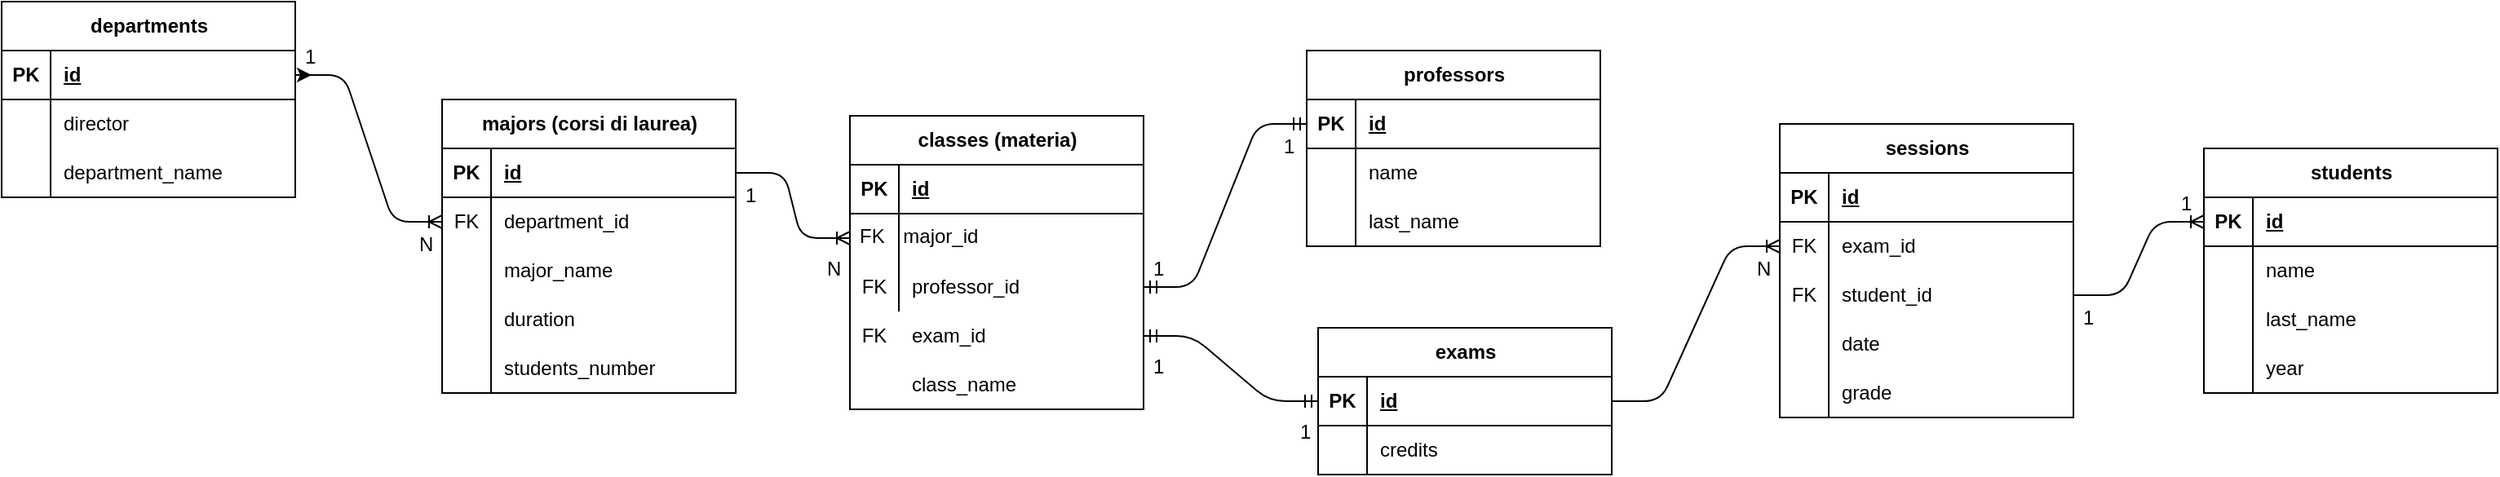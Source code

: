 <mxfile version="22.0.0" type="device">
  <diagram id="C5RBs43oDa-KdzZeNtuy" name="Page-1">
    <mxGraphModel dx="1985" dy="1103" grid="1" gridSize="10" guides="1" tooltips="1" connect="1" arrows="1" fold="1" page="1" pageScale="1" pageWidth="827" pageHeight="1169" math="0" shadow="0">
      <root>
        <mxCell id="f7G1urDjhAIh5_A3291e-0" />
        <mxCell id="f7G1urDjhAIh5_A3291e-1" parent="f7G1urDjhAIh5_A3291e-0" />
        <mxCell id="LCezm6sVcNNFJLD8RSXw-0" value="departments" style="shape=table;startSize=30;container=1;collapsible=1;childLayout=tableLayout;fixedRows=1;rowLines=0;fontStyle=1;align=center;resizeLast=1;html=1;" vertex="1" parent="f7G1urDjhAIh5_A3291e-1">
          <mxGeometry x="20" y="20" width="180" height="120" as="geometry" />
        </mxCell>
        <mxCell id="LCezm6sVcNNFJLD8RSXw-1" value="" style="shape=tableRow;horizontal=0;startSize=0;swimlaneHead=0;swimlaneBody=0;fillColor=none;collapsible=0;dropTarget=0;points=[[0,0.5],[1,0.5]];portConstraint=eastwest;top=0;left=0;right=0;bottom=1;" vertex="1" parent="LCezm6sVcNNFJLD8RSXw-0">
          <mxGeometry y="30" width="180" height="30" as="geometry" />
        </mxCell>
        <mxCell id="LCezm6sVcNNFJLD8RSXw-2" value="PK" style="shape=partialRectangle;connectable=0;fillColor=none;top=0;left=0;bottom=0;right=0;fontStyle=1;overflow=hidden;whiteSpace=wrap;html=1;" vertex="1" parent="LCezm6sVcNNFJLD8RSXw-1">
          <mxGeometry width="30" height="30" as="geometry">
            <mxRectangle width="30" height="30" as="alternateBounds" />
          </mxGeometry>
        </mxCell>
        <mxCell id="LCezm6sVcNNFJLD8RSXw-3" value="id" style="shape=partialRectangle;connectable=0;fillColor=none;top=0;left=0;bottom=0;right=0;align=left;spacingLeft=6;fontStyle=5;overflow=hidden;whiteSpace=wrap;html=1;" vertex="1" parent="LCezm6sVcNNFJLD8RSXw-1">
          <mxGeometry x="30" width="150" height="30" as="geometry">
            <mxRectangle width="150" height="30" as="alternateBounds" />
          </mxGeometry>
        </mxCell>
        <mxCell id="LCezm6sVcNNFJLD8RSXw-7" value="" style="shape=tableRow;horizontal=0;startSize=0;swimlaneHead=0;swimlaneBody=0;fillColor=none;collapsible=0;dropTarget=0;points=[[0,0.5],[1,0.5]];portConstraint=eastwest;top=0;left=0;right=0;bottom=0;" vertex="1" parent="LCezm6sVcNNFJLD8RSXw-0">
          <mxGeometry y="60" width="180" height="30" as="geometry" />
        </mxCell>
        <mxCell id="LCezm6sVcNNFJLD8RSXw-8" value="" style="shape=partialRectangle;connectable=0;fillColor=none;top=0;left=0;bottom=0;right=0;editable=1;overflow=hidden;whiteSpace=wrap;html=1;" vertex="1" parent="LCezm6sVcNNFJLD8RSXw-7">
          <mxGeometry width="30" height="30" as="geometry">
            <mxRectangle width="30" height="30" as="alternateBounds" />
          </mxGeometry>
        </mxCell>
        <mxCell id="LCezm6sVcNNFJLD8RSXw-9" value="director" style="shape=partialRectangle;connectable=0;fillColor=none;top=0;left=0;bottom=0;right=0;align=left;spacingLeft=6;overflow=hidden;whiteSpace=wrap;html=1;" vertex="1" parent="LCezm6sVcNNFJLD8RSXw-7">
          <mxGeometry x="30" width="150" height="30" as="geometry">
            <mxRectangle width="150" height="30" as="alternateBounds" />
          </mxGeometry>
        </mxCell>
        <mxCell id="LCezm6sVcNNFJLD8RSXw-10" value="" style="shape=tableRow;horizontal=0;startSize=0;swimlaneHead=0;swimlaneBody=0;fillColor=none;collapsible=0;dropTarget=0;points=[[0,0.5],[1,0.5]];portConstraint=eastwest;top=0;left=0;right=0;bottom=0;" vertex="1" parent="LCezm6sVcNNFJLD8RSXw-0">
          <mxGeometry y="90" width="180" height="30" as="geometry" />
        </mxCell>
        <mxCell id="LCezm6sVcNNFJLD8RSXw-11" value="" style="shape=partialRectangle;connectable=0;fillColor=none;top=0;left=0;bottom=0;right=0;editable=1;overflow=hidden;whiteSpace=wrap;html=1;" vertex="1" parent="LCezm6sVcNNFJLD8RSXw-10">
          <mxGeometry width="30" height="30" as="geometry">
            <mxRectangle width="30" height="30" as="alternateBounds" />
          </mxGeometry>
        </mxCell>
        <mxCell id="LCezm6sVcNNFJLD8RSXw-12" value="department_name" style="shape=partialRectangle;connectable=0;fillColor=none;top=0;left=0;bottom=0;right=0;align=left;spacingLeft=6;overflow=hidden;whiteSpace=wrap;html=1;" vertex="1" parent="LCezm6sVcNNFJLD8RSXw-10">
          <mxGeometry x="30" width="150" height="30" as="geometry">
            <mxRectangle width="150" height="30" as="alternateBounds" />
          </mxGeometry>
        </mxCell>
        <mxCell id="LCezm6sVcNNFJLD8RSXw-13" value="majors (corsi di laurea)" style="shape=table;startSize=30;container=1;collapsible=1;childLayout=tableLayout;fixedRows=1;rowLines=0;fontStyle=1;align=center;resizeLast=1;html=1;" vertex="1" parent="f7G1urDjhAIh5_A3291e-1">
          <mxGeometry x="290" y="80" width="180" height="180" as="geometry" />
        </mxCell>
        <mxCell id="LCezm6sVcNNFJLD8RSXw-14" value="" style="shape=tableRow;horizontal=0;startSize=0;swimlaneHead=0;swimlaneBody=0;fillColor=none;collapsible=0;dropTarget=0;points=[[0,0.5],[1,0.5]];portConstraint=eastwest;top=0;left=0;right=0;bottom=1;" vertex="1" parent="LCezm6sVcNNFJLD8RSXw-13">
          <mxGeometry y="30" width="180" height="30" as="geometry" />
        </mxCell>
        <mxCell id="LCezm6sVcNNFJLD8RSXw-15" value="PK" style="shape=partialRectangle;connectable=0;fillColor=none;top=0;left=0;bottom=0;right=0;fontStyle=1;overflow=hidden;whiteSpace=wrap;html=1;" vertex="1" parent="LCezm6sVcNNFJLD8RSXw-14">
          <mxGeometry width="30" height="30" as="geometry">
            <mxRectangle width="30" height="30" as="alternateBounds" />
          </mxGeometry>
        </mxCell>
        <mxCell id="LCezm6sVcNNFJLD8RSXw-16" value="id" style="shape=partialRectangle;connectable=0;fillColor=none;top=0;left=0;bottom=0;right=0;align=left;spacingLeft=6;fontStyle=5;overflow=hidden;whiteSpace=wrap;html=1;" vertex="1" parent="LCezm6sVcNNFJLD8RSXw-14">
          <mxGeometry x="30" width="150" height="30" as="geometry">
            <mxRectangle width="150" height="30" as="alternateBounds" />
          </mxGeometry>
        </mxCell>
        <mxCell id="LCezm6sVcNNFJLD8RSXw-17" value="" style="shape=tableRow;horizontal=0;startSize=0;swimlaneHead=0;swimlaneBody=0;fillColor=none;collapsible=0;dropTarget=0;points=[[0,0.5],[1,0.5]];portConstraint=eastwest;top=0;left=0;right=0;bottom=0;" vertex="1" parent="LCezm6sVcNNFJLD8RSXw-13">
          <mxGeometry y="60" width="180" height="30" as="geometry" />
        </mxCell>
        <mxCell id="LCezm6sVcNNFJLD8RSXw-18" value="FK" style="shape=partialRectangle;connectable=0;fillColor=none;top=0;left=0;bottom=0;right=0;editable=1;overflow=hidden;whiteSpace=wrap;html=1;" vertex="1" parent="LCezm6sVcNNFJLD8RSXw-17">
          <mxGeometry width="30" height="30" as="geometry">
            <mxRectangle width="30" height="30" as="alternateBounds" />
          </mxGeometry>
        </mxCell>
        <mxCell id="LCezm6sVcNNFJLD8RSXw-19" value="department_id" style="shape=partialRectangle;connectable=0;fillColor=none;top=0;left=0;bottom=0;right=0;align=left;spacingLeft=6;overflow=hidden;whiteSpace=wrap;html=1;" vertex="1" parent="LCezm6sVcNNFJLD8RSXw-17">
          <mxGeometry x="30" width="150" height="30" as="geometry">
            <mxRectangle width="150" height="30" as="alternateBounds" />
          </mxGeometry>
        </mxCell>
        <mxCell id="LCezm6sVcNNFJLD8RSXw-20" value="" style="shape=tableRow;horizontal=0;startSize=0;swimlaneHead=0;swimlaneBody=0;fillColor=none;collapsible=0;dropTarget=0;points=[[0,0.5],[1,0.5]];portConstraint=eastwest;top=0;left=0;right=0;bottom=0;" vertex="1" parent="LCezm6sVcNNFJLD8RSXw-13">
          <mxGeometry y="90" width="180" height="30" as="geometry" />
        </mxCell>
        <mxCell id="LCezm6sVcNNFJLD8RSXw-21" value="" style="shape=partialRectangle;connectable=0;fillColor=none;top=0;left=0;bottom=0;right=0;editable=1;overflow=hidden;whiteSpace=wrap;html=1;" vertex="1" parent="LCezm6sVcNNFJLD8RSXw-20">
          <mxGeometry width="30" height="30" as="geometry">
            <mxRectangle width="30" height="30" as="alternateBounds" />
          </mxGeometry>
        </mxCell>
        <mxCell id="LCezm6sVcNNFJLD8RSXw-22" value="major_name" style="shape=partialRectangle;connectable=0;fillColor=none;top=0;left=0;bottom=0;right=0;align=left;spacingLeft=6;overflow=hidden;whiteSpace=wrap;html=1;" vertex="1" parent="LCezm6sVcNNFJLD8RSXw-20">
          <mxGeometry x="30" width="150" height="30" as="geometry">
            <mxRectangle width="150" height="30" as="alternateBounds" />
          </mxGeometry>
        </mxCell>
        <mxCell id="LCezm6sVcNNFJLD8RSXw-111" value="" style="shape=tableRow;horizontal=0;startSize=0;swimlaneHead=0;swimlaneBody=0;fillColor=none;collapsible=0;dropTarget=0;points=[[0,0.5],[1,0.5]];portConstraint=eastwest;top=0;left=0;right=0;bottom=0;" vertex="1" parent="LCezm6sVcNNFJLD8RSXw-13">
          <mxGeometry y="120" width="180" height="30" as="geometry" />
        </mxCell>
        <mxCell id="LCezm6sVcNNFJLD8RSXw-112" value="" style="shape=partialRectangle;connectable=0;fillColor=none;top=0;left=0;bottom=0;right=0;editable=1;overflow=hidden;whiteSpace=wrap;html=1;" vertex="1" parent="LCezm6sVcNNFJLD8RSXw-111">
          <mxGeometry width="30" height="30" as="geometry">
            <mxRectangle width="30" height="30" as="alternateBounds" />
          </mxGeometry>
        </mxCell>
        <mxCell id="LCezm6sVcNNFJLD8RSXw-113" value="duration" style="shape=partialRectangle;connectable=0;fillColor=none;top=0;left=0;bottom=0;right=0;align=left;spacingLeft=6;overflow=hidden;whiteSpace=wrap;html=1;" vertex="1" parent="LCezm6sVcNNFJLD8RSXw-111">
          <mxGeometry x="30" width="150" height="30" as="geometry">
            <mxRectangle width="150" height="30" as="alternateBounds" />
          </mxGeometry>
        </mxCell>
        <mxCell id="LCezm6sVcNNFJLD8RSXw-23" value="" style="shape=tableRow;horizontal=0;startSize=0;swimlaneHead=0;swimlaneBody=0;fillColor=none;collapsible=0;dropTarget=0;points=[[0,0.5],[1,0.5]];portConstraint=eastwest;top=0;left=0;right=0;bottom=0;" vertex="1" parent="LCezm6sVcNNFJLD8RSXw-13">
          <mxGeometry y="150" width="180" height="30" as="geometry" />
        </mxCell>
        <mxCell id="LCezm6sVcNNFJLD8RSXw-24" value="" style="shape=partialRectangle;connectable=0;fillColor=none;top=0;left=0;bottom=0;right=0;editable=1;overflow=hidden;whiteSpace=wrap;html=1;" vertex="1" parent="LCezm6sVcNNFJLD8RSXw-23">
          <mxGeometry width="30" height="30" as="geometry">
            <mxRectangle width="30" height="30" as="alternateBounds" />
          </mxGeometry>
        </mxCell>
        <mxCell id="LCezm6sVcNNFJLD8RSXw-25" value="students_number" style="shape=partialRectangle;connectable=0;fillColor=none;top=0;left=0;bottom=0;right=0;align=left;spacingLeft=6;overflow=hidden;whiteSpace=wrap;html=1;" vertex="1" parent="LCezm6sVcNNFJLD8RSXw-23">
          <mxGeometry x="30" width="150" height="30" as="geometry">
            <mxRectangle width="150" height="30" as="alternateBounds" />
          </mxGeometry>
        </mxCell>
        <mxCell id="LCezm6sVcNNFJLD8RSXw-26" value="exams" style="shape=table;startSize=30;container=1;collapsible=1;childLayout=tableLayout;fixedRows=1;rowLines=0;fontStyle=1;align=center;resizeLast=1;html=1;" vertex="1" parent="f7G1urDjhAIh5_A3291e-1">
          <mxGeometry x="827" y="220" width="180" height="90" as="geometry" />
        </mxCell>
        <mxCell id="LCezm6sVcNNFJLD8RSXw-27" value="" style="shape=tableRow;horizontal=0;startSize=0;swimlaneHead=0;swimlaneBody=0;fillColor=none;collapsible=0;dropTarget=0;points=[[0,0.5],[1,0.5]];portConstraint=eastwest;top=0;left=0;right=0;bottom=1;" vertex="1" parent="LCezm6sVcNNFJLD8RSXw-26">
          <mxGeometry y="30" width="180" height="30" as="geometry" />
        </mxCell>
        <mxCell id="LCezm6sVcNNFJLD8RSXw-28" value="PK" style="shape=partialRectangle;connectable=0;fillColor=none;top=0;left=0;bottom=0;right=0;fontStyle=1;overflow=hidden;whiteSpace=wrap;html=1;" vertex="1" parent="LCezm6sVcNNFJLD8RSXw-27">
          <mxGeometry width="30" height="30" as="geometry">
            <mxRectangle width="30" height="30" as="alternateBounds" />
          </mxGeometry>
        </mxCell>
        <mxCell id="LCezm6sVcNNFJLD8RSXw-29" value="id" style="shape=partialRectangle;connectable=0;fillColor=none;top=0;left=0;bottom=0;right=0;align=left;spacingLeft=6;fontStyle=5;overflow=hidden;whiteSpace=wrap;html=1;" vertex="1" parent="LCezm6sVcNNFJLD8RSXw-27">
          <mxGeometry x="30" width="150" height="30" as="geometry">
            <mxRectangle width="150" height="30" as="alternateBounds" />
          </mxGeometry>
        </mxCell>
        <mxCell id="LCezm6sVcNNFJLD8RSXw-36" value="" style="shape=tableRow;horizontal=0;startSize=0;swimlaneHead=0;swimlaneBody=0;fillColor=none;collapsible=0;dropTarget=0;points=[[0,0.5],[1,0.5]];portConstraint=eastwest;top=0;left=0;right=0;bottom=0;" vertex="1" parent="LCezm6sVcNNFJLD8RSXw-26">
          <mxGeometry y="60" width="180" height="30" as="geometry" />
        </mxCell>
        <mxCell id="LCezm6sVcNNFJLD8RSXw-37" value="" style="shape=partialRectangle;connectable=0;fillColor=none;top=0;left=0;bottom=0;right=0;editable=1;overflow=hidden;whiteSpace=wrap;html=1;" vertex="1" parent="LCezm6sVcNNFJLD8RSXw-36">
          <mxGeometry width="30" height="30" as="geometry">
            <mxRectangle width="30" height="30" as="alternateBounds" />
          </mxGeometry>
        </mxCell>
        <mxCell id="LCezm6sVcNNFJLD8RSXw-38" value="credits" style="shape=partialRectangle;connectable=0;fillColor=none;top=0;left=0;bottom=0;right=0;align=left;spacingLeft=6;overflow=hidden;whiteSpace=wrap;html=1;" vertex="1" parent="LCezm6sVcNNFJLD8RSXw-36">
          <mxGeometry x="30" width="150" height="30" as="geometry">
            <mxRectangle width="150" height="30" as="alternateBounds" />
          </mxGeometry>
        </mxCell>
        <mxCell id="LCezm6sVcNNFJLD8RSXw-39" value="classes (materia)" style="shape=table;startSize=30;container=1;collapsible=1;childLayout=tableLayout;fixedRows=1;rowLines=0;fontStyle=1;align=center;resizeLast=1;html=1;" vertex="1" parent="f7G1urDjhAIh5_A3291e-1">
          <mxGeometry x="540" y="90" width="180" height="180" as="geometry" />
        </mxCell>
        <mxCell id="LCezm6sVcNNFJLD8RSXw-40" value="" style="shape=tableRow;horizontal=0;startSize=0;swimlaneHead=0;swimlaneBody=0;fillColor=none;collapsible=0;dropTarget=0;points=[[0,0.5],[1,0.5]];portConstraint=eastwest;top=0;left=0;right=0;bottom=1;" vertex="1" parent="LCezm6sVcNNFJLD8RSXw-39">
          <mxGeometry y="30" width="180" height="30" as="geometry" />
        </mxCell>
        <mxCell id="LCezm6sVcNNFJLD8RSXw-41" value="PK" style="shape=partialRectangle;connectable=0;fillColor=none;top=0;left=0;bottom=0;right=0;fontStyle=1;overflow=hidden;whiteSpace=wrap;html=1;" vertex="1" parent="LCezm6sVcNNFJLD8RSXw-40">
          <mxGeometry width="30" height="30" as="geometry">
            <mxRectangle width="30" height="30" as="alternateBounds" />
          </mxGeometry>
        </mxCell>
        <mxCell id="LCezm6sVcNNFJLD8RSXw-42" value="id" style="shape=partialRectangle;connectable=0;fillColor=none;top=0;left=0;bottom=0;right=0;align=left;spacingLeft=6;fontStyle=5;overflow=hidden;whiteSpace=wrap;html=1;" vertex="1" parent="LCezm6sVcNNFJLD8RSXw-40">
          <mxGeometry x="30" width="150" height="30" as="geometry">
            <mxRectangle width="150" height="30" as="alternateBounds" />
          </mxGeometry>
        </mxCell>
        <mxCell id="LCezm6sVcNNFJLD8RSXw-104" value="FK&lt;span style=&quot;white-space: pre;&quot;&gt;&#x9;&lt;/span&gt;major_id" style="text;strokeColor=none;fillColor=none;spacingLeft=4;spacingRight=4;overflow=hidden;rotatable=0;points=[[0,0.5],[1,0.5]];portConstraint=eastwest;fontSize=12;whiteSpace=wrap;html=1;" vertex="1" parent="LCezm6sVcNNFJLD8RSXw-39">
          <mxGeometry y="60" width="180" height="30" as="geometry" />
        </mxCell>
        <mxCell id="LCezm6sVcNNFJLD8RSXw-43" value="" style="shape=tableRow;horizontal=0;startSize=0;swimlaneHead=0;swimlaneBody=0;fillColor=none;collapsible=0;dropTarget=0;points=[[0,0.5],[1,0.5]];portConstraint=eastwest;top=0;left=0;right=0;bottom=0;" vertex="1" parent="LCezm6sVcNNFJLD8RSXw-39">
          <mxGeometry y="90" width="180" height="30" as="geometry" />
        </mxCell>
        <mxCell id="LCezm6sVcNNFJLD8RSXw-44" value="FK" style="shape=partialRectangle;connectable=0;fillColor=none;top=0;left=0;bottom=0;right=0;editable=1;overflow=hidden;whiteSpace=wrap;html=1;" vertex="1" parent="LCezm6sVcNNFJLD8RSXw-43">
          <mxGeometry width="30" height="30" as="geometry">
            <mxRectangle width="30" height="30" as="alternateBounds" />
          </mxGeometry>
        </mxCell>
        <mxCell id="LCezm6sVcNNFJLD8RSXw-45" value="professor_id" style="shape=partialRectangle;connectable=0;fillColor=none;top=0;left=0;bottom=0;right=0;align=left;spacingLeft=6;overflow=hidden;whiteSpace=wrap;html=1;" vertex="1" parent="LCezm6sVcNNFJLD8RSXw-43">
          <mxGeometry x="30" width="150" height="30" as="geometry">
            <mxRectangle width="150" height="30" as="alternateBounds" />
          </mxGeometry>
        </mxCell>
        <mxCell id="LCezm6sVcNNFJLD8RSXw-46" value="" style="shape=tableRow;horizontal=0;startSize=0;swimlaneHead=0;swimlaneBody=0;fillColor=none;collapsible=0;dropTarget=0;points=[[0,0.5],[1,0.5]];portConstraint=eastwest;top=0;left=0;right=0;bottom=0;" vertex="1" parent="LCezm6sVcNNFJLD8RSXw-39">
          <mxGeometry y="120" width="180" height="30" as="geometry" />
        </mxCell>
        <mxCell id="LCezm6sVcNNFJLD8RSXw-47" value="FK" style="shape=partialRectangle;connectable=0;fillColor=none;top=0;left=0;bottom=0;right=0;editable=1;overflow=hidden;whiteSpace=wrap;html=1;" vertex="1" parent="LCezm6sVcNNFJLD8RSXw-46">
          <mxGeometry width="30" height="30" as="geometry">
            <mxRectangle width="30" height="30" as="alternateBounds" />
          </mxGeometry>
        </mxCell>
        <mxCell id="LCezm6sVcNNFJLD8RSXw-48" value="exam_id" style="shape=partialRectangle;connectable=0;fillColor=none;top=0;left=0;bottom=0;right=0;align=left;spacingLeft=6;overflow=hidden;whiteSpace=wrap;html=1;" vertex="1" parent="LCezm6sVcNNFJLD8RSXw-46">
          <mxGeometry x="30" width="150" height="30" as="geometry">
            <mxRectangle width="150" height="30" as="alternateBounds" />
          </mxGeometry>
        </mxCell>
        <mxCell id="LCezm6sVcNNFJLD8RSXw-99" value="" style="shape=tableRow;horizontal=0;startSize=0;swimlaneHead=0;swimlaneBody=0;fillColor=none;collapsible=0;dropTarget=0;points=[[0,0.5],[1,0.5]];portConstraint=eastwest;top=0;left=0;right=0;bottom=0;" vertex="1" parent="LCezm6sVcNNFJLD8RSXw-39">
          <mxGeometry y="150" width="180" height="30" as="geometry" />
        </mxCell>
        <mxCell id="LCezm6sVcNNFJLD8RSXw-100" value="" style="shape=partialRectangle;connectable=0;fillColor=none;top=0;left=0;bottom=0;right=0;editable=1;overflow=hidden;whiteSpace=wrap;html=1;" vertex="1" parent="LCezm6sVcNNFJLD8RSXw-99">
          <mxGeometry width="30" height="30" as="geometry">
            <mxRectangle width="30" height="30" as="alternateBounds" />
          </mxGeometry>
        </mxCell>
        <mxCell id="LCezm6sVcNNFJLD8RSXw-101" value="class_name" style="shape=partialRectangle;connectable=0;fillColor=none;top=0;left=0;bottom=0;right=0;align=left;spacingLeft=6;overflow=hidden;whiteSpace=wrap;html=1;" vertex="1" parent="LCezm6sVcNNFJLD8RSXw-99">
          <mxGeometry x="30" width="150" height="30" as="geometry">
            <mxRectangle width="150" height="30" as="alternateBounds" />
          </mxGeometry>
        </mxCell>
        <mxCell id="LCezm6sVcNNFJLD8RSXw-52" value="professors" style="shape=table;startSize=30;container=1;collapsible=1;childLayout=tableLayout;fixedRows=1;rowLines=0;fontStyle=1;align=center;resizeLast=1;html=1;" vertex="1" parent="f7G1urDjhAIh5_A3291e-1">
          <mxGeometry x="820" y="50" width="180" height="120" as="geometry" />
        </mxCell>
        <mxCell id="LCezm6sVcNNFJLD8RSXw-53" value="" style="shape=tableRow;horizontal=0;startSize=0;swimlaneHead=0;swimlaneBody=0;fillColor=none;collapsible=0;dropTarget=0;points=[[0,0.5],[1,0.5]];portConstraint=eastwest;top=0;left=0;right=0;bottom=1;" vertex="1" parent="LCezm6sVcNNFJLD8RSXw-52">
          <mxGeometry y="30" width="180" height="30" as="geometry" />
        </mxCell>
        <mxCell id="LCezm6sVcNNFJLD8RSXw-54" value="PK" style="shape=partialRectangle;connectable=0;fillColor=none;top=0;left=0;bottom=0;right=0;fontStyle=1;overflow=hidden;whiteSpace=wrap;html=1;" vertex="1" parent="LCezm6sVcNNFJLD8RSXw-53">
          <mxGeometry width="30" height="30" as="geometry">
            <mxRectangle width="30" height="30" as="alternateBounds" />
          </mxGeometry>
        </mxCell>
        <mxCell id="LCezm6sVcNNFJLD8RSXw-55" value="id" style="shape=partialRectangle;connectable=0;fillColor=none;top=0;left=0;bottom=0;right=0;align=left;spacingLeft=6;fontStyle=5;overflow=hidden;whiteSpace=wrap;html=1;" vertex="1" parent="LCezm6sVcNNFJLD8RSXw-53">
          <mxGeometry x="30" width="150" height="30" as="geometry">
            <mxRectangle width="150" height="30" as="alternateBounds" />
          </mxGeometry>
        </mxCell>
        <mxCell id="LCezm6sVcNNFJLD8RSXw-56" value="" style="shape=tableRow;horizontal=0;startSize=0;swimlaneHead=0;swimlaneBody=0;fillColor=none;collapsible=0;dropTarget=0;points=[[0,0.5],[1,0.5]];portConstraint=eastwest;top=0;left=0;right=0;bottom=0;" vertex="1" parent="LCezm6sVcNNFJLD8RSXw-52">
          <mxGeometry y="60" width="180" height="30" as="geometry" />
        </mxCell>
        <mxCell id="LCezm6sVcNNFJLD8RSXw-57" value="" style="shape=partialRectangle;connectable=0;fillColor=none;top=0;left=0;bottom=0;right=0;editable=1;overflow=hidden;whiteSpace=wrap;html=1;" vertex="1" parent="LCezm6sVcNNFJLD8RSXw-56">
          <mxGeometry width="30" height="30" as="geometry">
            <mxRectangle width="30" height="30" as="alternateBounds" />
          </mxGeometry>
        </mxCell>
        <mxCell id="LCezm6sVcNNFJLD8RSXw-58" value="name" style="shape=partialRectangle;connectable=0;fillColor=none;top=0;left=0;bottom=0;right=0;align=left;spacingLeft=6;overflow=hidden;whiteSpace=wrap;html=1;" vertex="1" parent="LCezm6sVcNNFJLD8RSXw-56">
          <mxGeometry x="30" width="150" height="30" as="geometry">
            <mxRectangle width="150" height="30" as="alternateBounds" />
          </mxGeometry>
        </mxCell>
        <mxCell id="LCezm6sVcNNFJLD8RSXw-59" value="" style="shape=tableRow;horizontal=0;startSize=0;swimlaneHead=0;swimlaneBody=0;fillColor=none;collapsible=0;dropTarget=0;points=[[0,0.5],[1,0.5]];portConstraint=eastwest;top=0;left=0;right=0;bottom=0;" vertex="1" parent="LCezm6sVcNNFJLD8RSXw-52">
          <mxGeometry y="90" width="180" height="30" as="geometry" />
        </mxCell>
        <mxCell id="LCezm6sVcNNFJLD8RSXw-60" value="" style="shape=partialRectangle;connectable=0;fillColor=none;top=0;left=0;bottom=0;right=0;editable=1;overflow=hidden;whiteSpace=wrap;html=1;" vertex="1" parent="LCezm6sVcNNFJLD8RSXw-59">
          <mxGeometry width="30" height="30" as="geometry">
            <mxRectangle width="30" height="30" as="alternateBounds" />
          </mxGeometry>
        </mxCell>
        <mxCell id="LCezm6sVcNNFJLD8RSXw-61" value="last_name" style="shape=partialRectangle;connectable=0;fillColor=none;top=0;left=0;bottom=0;right=0;align=left;spacingLeft=6;overflow=hidden;whiteSpace=wrap;html=1;" vertex="1" parent="LCezm6sVcNNFJLD8RSXw-59">
          <mxGeometry x="30" width="150" height="30" as="geometry">
            <mxRectangle width="150" height="30" as="alternateBounds" />
          </mxGeometry>
        </mxCell>
        <mxCell id="LCezm6sVcNNFJLD8RSXw-78" value="students" style="shape=table;startSize=30;container=1;collapsible=1;childLayout=tableLayout;fixedRows=1;rowLines=0;fontStyle=1;align=center;resizeLast=1;html=1;" vertex="1" parent="f7G1urDjhAIh5_A3291e-1">
          <mxGeometry x="1370" y="110" width="180" height="150" as="geometry" />
        </mxCell>
        <mxCell id="LCezm6sVcNNFJLD8RSXw-79" value="" style="shape=tableRow;horizontal=0;startSize=0;swimlaneHead=0;swimlaneBody=0;fillColor=none;collapsible=0;dropTarget=0;points=[[0,0.5],[1,0.5]];portConstraint=eastwest;top=0;left=0;right=0;bottom=1;" vertex="1" parent="LCezm6sVcNNFJLD8RSXw-78">
          <mxGeometry y="30" width="180" height="30" as="geometry" />
        </mxCell>
        <mxCell id="LCezm6sVcNNFJLD8RSXw-80" value="PK" style="shape=partialRectangle;connectable=0;fillColor=none;top=0;left=0;bottom=0;right=0;fontStyle=1;overflow=hidden;whiteSpace=wrap;html=1;" vertex="1" parent="LCezm6sVcNNFJLD8RSXw-79">
          <mxGeometry width="30" height="30" as="geometry">
            <mxRectangle width="30" height="30" as="alternateBounds" />
          </mxGeometry>
        </mxCell>
        <mxCell id="LCezm6sVcNNFJLD8RSXw-81" value="id" style="shape=partialRectangle;connectable=0;fillColor=none;top=0;left=0;bottom=0;right=0;align=left;spacingLeft=6;fontStyle=5;overflow=hidden;whiteSpace=wrap;html=1;" vertex="1" parent="LCezm6sVcNNFJLD8RSXw-79">
          <mxGeometry x="30" width="150" height="30" as="geometry">
            <mxRectangle width="150" height="30" as="alternateBounds" />
          </mxGeometry>
        </mxCell>
        <mxCell id="LCezm6sVcNNFJLD8RSXw-82" value="" style="shape=tableRow;horizontal=0;startSize=0;swimlaneHead=0;swimlaneBody=0;fillColor=none;collapsible=0;dropTarget=0;points=[[0,0.5],[1,0.5]];portConstraint=eastwest;top=0;left=0;right=0;bottom=0;" vertex="1" parent="LCezm6sVcNNFJLD8RSXw-78">
          <mxGeometry y="60" width="180" height="30" as="geometry" />
        </mxCell>
        <mxCell id="LCezm6sVcNNFJLD8RSXw-83" value="" style="shape=partialRectangle;connectable=0;fillColor=none;top=0;left=0;bottom=0;right=0;editable=1;overflow=hidden;whiteSpace=wrap;html=1;" vertex="1" parent="LCezm6sVcNNFJLD8RSXw-82">
          <mxGeometry width="30" height="30" as="geometry">
            <mxRectangle width="30" height="30" as="alternateBounds" />
          </mxGeometry>
        </mxCell>
        <mxCell id="LCezm6sVcNNFJLD8RSXw-84" value="name" style="shape=partialRectangle;connectable=0;fillColor=none;top=0;left=0;bottom=0;right=0;align=left;spacingLeft=6;overflow=hidden;whiteSpace=wrap;html=1;" vertex="1" parent="LCezm6sVcNNFJLD8RSXw-82">
          <mxGeometry x="30" width="150" height="30" as="geometry">
            <mxRectangle width="150" height="30" as="alternateBounds" />
          </mxGeometry>
        </mxCell>
        <mxCell id="LCezm6sVcNNFJLD8RSXw-85" value="" style="shape=tableRow;horizontal=0;startSize=0;swimlaneHead=0;swimlaneBody=0;fillColor=none;collapsible=0;dropTarget=0;points=[[0,0.5],[1,0.5]];portConstraint=eastwest;top=0;left=0;right=0;bottom=0;" vertex="1" parent="LCezm6sVcNNFJLD8RSXw-78">
          <mxGeometry y="90" width="180" height="30" as="geometry" />
        </mxCell>
        <mxCell id="LCezm6sVcNNFJLD8RSXw-86" value="" style="shape=partialRectangle;connectable=0;fillColor=none;top=0;left=0;bottom=0;right=0;editable=1;overflow=hidden;whiteSpace=wrap;html=1;" vertex="1" parent="LCezm6sVcNNFJLD8RSXw-85">
          <mxGeometry width="30" height="30" as="geometry">
            <mxRectangle width="30" height="30" as="alternateBounds" />
          </mxGeometry>
        </mxCell>
        <mxCell id="LCezm6sVcNNFJLD8RSXw-87" value="last_name" style="shape=partialRectangle;connectable=0;fillColor=none;top=0;left=0;bottom=0;right=0;align=left;spacingLeft=6;overflow=hidden;whiteSpace=wrap;html=1;" vertex="1" parent="LCezm6sVcNNFJLD8RSXw-85">
          <mxGeometry x="30" width="150" height="30" as="geometry">
            <mxRectangle width="150" height="30" as="alternateBounds" />
          </mxGeometry>
        </mxCell>
        <mxCell id="LCezm6sVcNNFJLD8RSXw-88" value="" style="shape=tableRow;horizontal=0;startSize=0;swimlaneHead=0;swimlaneBody=0;fillColor=none;collapsible=0;dropTarget=0;points=[[0,0.5],[1,0.5]];portConstraint=eastwest;top=0;left=0;right=0;bottom=0;" vertex="1" parent="LCezm6sVcNNFJLD8RSXw-78">
          <mxGeometry y="120" width="180" height="30" as="geometry" />
        </mxCell>
        <mxCell id="LCezm6sVcNNFJLD8RSXw-89" value="" style="shape=partialRectangle;connectable=0;fillColor=none;top=0;left=0;bottom=0;right=0;editable=1;overflow=hidden;whiteSpace=wrap;html=1;" vertex="1" parent="LCezm6sVcNNFJLD8RSXw-88">
          <mxGeometry width="30" height="30" as="geometry">
            <mxRectangle width="30" height="30" as="alternateBounds" />
          </mxGeometry>
        </mxCell>
        <mxCell id="LCezm6sVcNNFJLD8RSXw-90" value="year" style="shape=partialRectangle;connectable=0;fillColor=none;top=0;left=0;bottom=0;right=0;align=left;spacingLeft=6;overflow=hidden;whiteSpace=wrap;html=1;" vertex="1" parent="LCezm6sVcNNFJLD8RSXw-88">
          <mxGeometry x="30" width="150" height="30" as="geometry">
            <mxRectangle width="150" height="30" as="alternateBounds" />
          </mxGeometry>
        </mxCell>
        <mxCell id="LCezm6sVcNNFJLD8RSXw-95" value="" style="edgeStyle=entityRelationEdgeStyle;fontSize=12;html=1;endArrow=ERoneToMany;exitX=1;exitY=0.5;exitDx=0;exitDy=0;entryX=0;entryY=0.5;entryDx=0;entryDy=0;" edge="1" parent="f7G1urDjhAIh5_A3291e-1" source="LCezm6sVcNNFJLD8RSXw-1" target="LCezm6sVcNNFJLD8RSXw-17">
          <mxGeometry width="100" height="100" relative="1" as="geometry">
            <mxPoint x="210" y="110" as="sourcePoint" />
            <mxPoint x="310" y="10" as="targetPoint" />
            <Array as="points">
              <mxPoint x="260" y="50" />
            </Array>
          </mxGeometry>
        </mxCell>
        <mxCell id="LCezm6sVcNNFJLD8RSXw-96" style="edgeStyle=orthogonalEdgeStyle;orthogonalLoop=1;jettySize=auto;html=1;exitX=1;exitY=0.5;exitDx=0;exitDy=0;" edge="1" parent="f7G1urDjhAIh5_A3291e-1" source="LCezm6sVcNNFJLD8RSXw-1">
          <mxGeometry relative="1" as="geometry">
            <mxPoint x="210" y="65" as="targetPoint" />
          </mxGeometry>
        </mxCell>
        <mxCell id="LCezm6sVcNNFJLD8RSXw-97" value="" style="edgeStyle=entityRelationEdgeStyle;fontSize=12;html=1;endArrow=ERoneToMany;entryX=0;entryY=0.5;entryDx=0;entryDy=0;exitX=1;exitY=0.5;exitDx=0;exitDy=0;" edge="1" parent="f7G1urDjhAIh5_A3291e-1" source="LCezm6sVcNNFJLD8RSXw-14" target="LCezm6sVcNNFJLD8RSXw-104">
          <mxGeometry width="100" height="100" relative="1" as="geometry">
            <mxPoint x="450" y="160" as="sourcePoint" />
            <mxPoint x="550" y="60" as="targetPoint" />
          </mxGeometry>
        </mxCell>
        <mxCell id="LCezm6sVcNNFJLD8RSXw-103" value="1" style="text;strokeColor=none;fillColor=none;spacingLeft=4;spacingRight=4;overflow=hidden;rotatable=0;points=[[0,0.5],[1,0.5]];portConstraint=eastwest;fontSize=12;whiteSpace=wrap;html=1;" vertex="1" parent="f7G1urDjhAIh5_A3291e-1">
          <mxGeometry x="200" y="40" width="40" height="30" as="geometry" />
        </mxCell>
        <mxCell id="LCezm6sVcNNFJLD8RSXw-105" value="1" style="text;strokeColor=none;fillColor=none;spacingLeft=4;spacingRight=4;overflow=hidden;rotatable=0;points=[[0,0.5],[1,0.5]];portConstraint=eastwest;fontSize=12;whiteSpace=wrap;html=1;" vertex="1" parent="f7G1urDjhAIh5_A3291e-1">
          <mxGeometry x="470" y="125" width="40" height="30" as="geometry" />
        </mxCell>
        <mxCell id="LCezm6sVcNNFJLD8RSXw-106" value="" style="edgeStyle=entityRelationEdgeStyle;fontSize=12;html=1;endArrow=ERmandOne;startArrow=ERmandOne;exitX=1;exitY=0.5;exitDx=0;exitDy=0;entryX=0;entryY=0.5;entryDx=0;entryDy=0;" edge="1" parent="f7G1urDjhAIh5_A3291e-1" source="LCezm6sVcNNFJLD8RSXw-43" target="LCezm6sVcNNFJLD8RSXw-53">
          <mxGeometry width="100" height="100" relative="1" as="geometry">
            <mxPoint x="790" y="290" as="sourcePoint" />
            <mxPoint x="890" y="190" as="targetPoint" />
          </mxGeometry>
        </mxCell>
        <mxCell id="LCezm6sVcNNFJLD8RSXw-108" value="N" style="text;strokeColor=none;fillColor=none;spacingLeft=4;spacingRight=4;overflow=hidden;rotatable=0;points=[[0,0.5],[1,0.5]];portConstraint=eastwest;fontSize=12;whiteSpace=wrap;html=1;" vertex="1" parent="f7G1urDjhAIh5_A3291e-1">
          <mxGeometry x="520" y="170" width="40" height="30" as="geometry" />
        </mxCell>
        <mxCell id="LCezm6sVcNNFJLD8RSXw-109" value="1" style="text;strokeColor=none;fillColor=none;spacingLeft=4;spacingRight=4;overflow=hidden;rotatable=0;points=[[0,0.5],[1,0.5]];portConstraint=eastwest;fontSize=12;whiteSpace=wrap;html=1;" vertex="1" parent="f7G1urDjhAIh5_A3291e-1">
          <mxGeometry x="810" y="270" width="40" height="30" as="geometry" />
        </mxCell>
        <mxCell id="LCezm6sVcNNFJLD8RSXw-110" value="1" style="text;strokeColor=none;fillColor=none;spacingLeft=4;spacingRight=4;overflow=hidden;rotatable=0;points=[[0,0.5],[1,0.5]];portConstraint=eastwest;fontSize=12;whiteSpace=wrap;html=1;" vertex="1" parent="f7G1urDjhAIh5_A3291e-1">
          <mxGeometry x="800" y="95" width="40" height="30" as="geometry" />
        </mxCell>
        <mxCell id="LCezm6sVcNNFJLD8RSXw-114" value="" style="edgeStyle=entityRelationEdgeStyle;fontSize=12;html=1;endArrow=ERmandOne;startArrow=ERmandOne;exitX=0;exitY=0.5;exitDx=0;exitDy=0;entryX=1;entryY=0.5;entryDx=0;entryDy=0;" edge="1" parent="f7G1urDjhAIh5_A3291e-1" source="LCezm6sVcNNFJLD8RSXw-27" target="LCezm6sVcNNFJLD8RSXw-46">
          <mxGeometry width="100" height="100" relative="1" as="geometry">
            <mxPoint x="920" y="390" as="sourcePoint" />
            <mxPoint x="610" y="420" as="targetPoint" />
            <Array as="points">
              <mxPoint x="300" y="430" />
            </Array>
          </mxGeometry>
        </mxCell>
        <mxCell id="LCezm6sVcNNFJLD8RSXw-115" value="sessions" style="shape=table;startSize=30;container=1;collapsible=1;childLayout=tableLayout;fixedRows=1;rowLines=0;fontStyle=1;align=center;resizeLast=1;html=1;" vertex="1" parent="f7G1urDjhAIh5_A3291e-1">
          <mxGeometry x="1110" y="95" width="180" height="180" as="geometry" />
        </mxCell>
        <mxCell id="LCezm6sVcNNFJLD8RSXw-116" value="" style="shape=tableRow;horizontal=0;startSize=0;swimlaneHead=0;swimlaneBody=0;fillColor=none;collapsible=0;dropTarget=0;points=[[0,0.5],[1,0.5]];portConstraint=eastwest;top=0;left=0;right=0;bottom=1;" vertex="1" parent="LCezm6sVcNNFJLD8RSXw-115">
          <mxGeometry y="30" width="180" height="30" as="geometry" />
        </mxCell>
        <mxCell id="LCezm6sVcNNFJLD8RSXw-117" value="PK" style="shape=partialRectangle;connectable=0;fillColor=none;top=0;left=0;bottom=0;right=0;fontStyle=1;overflow=hidden;whiteSpace=wrap;html=1;" vertex="1" parent="LCezm6sVcNNFJLD8RSXw-116">
          <mxGeometry width="30" height="30" as="geometry">
            <mxRectangle width="30" height="30" as="alternateBounds" />
          </mxGeometry>
        </mxCell>
        <mxCell id="LCezm6sVcNNFJLD8RSXw-118" value="id" style="shape=partialRectangle;connectable=0;fillColor=none;top=0;left=0;bottom=0;right=0;align=left;spacingLeft=6;fontStyle=5;overflow=hidden;whiteSpace=wrap;html=1;" vertex="1" parent="LCezm6sVcNNFJLD8RSXw-116">
          <mxGeometry x="30" width="150" height="30" as="geometry">
            <mxRectangle width="150" height="30" as="alternateBounds" />
          </mxGeometry>
        </mxCell>
        <mxCell id="LCezm6sVcNNFJLD8RSXw-119" value="" style="shape=tableRow;horizontal=0;startSize=0;swimlaneHead=0;swimlaneBody=0;fillColor=none;collapsible=0;dropTarget=0;points=[[0,0.5],[1,0.5]];portConstraint=eastwest;top=0;left=0;right=0;bottom=0;" vertex="1" parent="LCezm6sVcNNFJLD8RSXw-115">
          <mxGeometry y="60" width="180" height="30" as="geometry" />
        </mxCell>
        <mxCell id="LCezm6sVcNNFJLD8RSXw-120" value="FK" style="shape=partialRectangle;connectable=0;fillColor=none;top=0;left=0;bottom=0;right=0;editable=1;overflow=hidden;whiteSpace=wrap;html=1;" vertex="1" parent="LCezm6sVcNNFJLD8RSXw-119">
          <mxGeometry width="30" height="30" as="geometry">
            <mxRectangle width="30" height="30" as="alternateBounds" />
          </mxGeometry>
        </mxCell>
        <mxCell id="LCezm6sVcNNFJLD8RSXw-121" value="exam_id" style="shape=partialRectangle;connectable=0;fillColor=none;top=0;left=0;bottom=0;right=0;align=left;spacingLeft=6;overflow=hidden;whiteSpace=wrap;html=1;" vertex="1" parent="LCezm6sVcNNFJLD8RSXw-119">
          <mxGeometry x="30" width="150" height="30" as="geometry">
            <mxRectangle width="150" height="30" as="alternateBounds" />
          </mxGeometry>
        </mxCell>
        <mxCell id="LCezm6sVcNNFJLD8RSXw-164" value="" style="shape=tableRow;horizontal=0;startSize=0;swimlaneHead=0;swimlaneBody=0;fillColor=none;collapsible=0;dropTarget=0;points=[[0,0.5],[1,0.5]];portConstraint=eastwest;top=0;left=0;right=0;bottom=0;" vertex="1" parent="LCezm6sVcNNFJLD8RSXw-115">
          <mxGeometry y="90" width="180" height="30" as="geometry" />
        </mxCell>
        <mxCell id="LCezm6sVcNNFJLD8RSXw-165" value="FK" style="shape=partialRectangle;connectable=0;fillColor=none;top=0;left=0;bottom=0;right=0;editable=1;overflow=hidden;whiteSpace=wrap;html=1;" vertex="1" parent="LCezm6sVcNNFJLD8RSXw-164">
          <mxGeometry width="30" height="30" as="geometry">
            <mxRectangle width="30" height="30" as="alternateBounds" />
          </mxGeometry>
        </mxCell>
        <mxCell id="LCezm6sVcNNFJLD8RSXw-166" value="student_id" style="shape=partialRectangle;connectable=0;fillColor=none;top=0;left=0;bottom=0;right=0;align=left;spacingLeft=6;overflow=hidden;whiteSpace=wrap;html=1;" vertex="1" parent="LCezm6sVcNNFJLD8RSXw-164">
          <mxGeometry x="30" width="150" height="30" as="geometry">
            <mxRectangle width="150" height="30" as="alternateBounds" />
          </mxGeometry>
        </mxCell>
        <mxCell id="LCezm6sVcNNFJLD8RSXw-207" value="" style="shape=tableRow;horizontal=0;startSize=0;swimlaneHead=0;swimlaneBody=0;fillColor=none;collapsible=0;dropTarget=0;points=[[0,0.5],[1,0.5]];portConstraint=eastwest;top=0;left=0;right=0;bottom=0;" vertex="1" parent="LCezm6sVcNNFJLD8RSXw-115">
          <mxGeometry y="120" width="180" height="30" as="geometry" />
        </mxCell>
        <mxCell id="LCezm6sVcNNFJLD8RSXw-208" value="" style="shape=partialRectangle;connectable=0;fillColor=none;top=0;left=0;bottom=0;right=0;editable=1;overflow=hidden;whiteSpace=wrap;html=1;" vertex="1" parent="LCezm6sVcNNFJLD8RSXw-207">
          <mxGeometry width="30" height="30" as="geometry">
            <mxRectangle width="30" height="30" as="alternateBounds" />
          </mxGeometry>
        </mxCell>
        <mxCell id="LCezm6sVcNNFJLD8RSXw-209" value="date" style="shape=partialRectangle;connectable=0;fillColor=none;top=0;left=0;bottom=0;right=0;align=left;spacingLeft=6;overflow=hidden;whiteSpace=wrap;html=1;" vertex="1" parent="LCezm6sVcNNFJLD8RSXw-207">
          <mxGeometry x="30" width="150" height="30" as="geometry">
            <mxRectangle width="150" height="30" as="alternateBounds" />
          </mxGeometry>
        </mxCell>
        <mxCell id="LCezm6sVcNNFJLD8RSXw-122" value="" style="shape=tableRow;horizontal=0;startSize=0;swimlaneHead=0;swimlaneBody=0;fillColor=none;collapsible=0;dropTarget=0;points=[[0,0.5],[1,0.5]];portConstraint=eastwest;top=0;left=0;right=0;bottom=0;" vertex="1" parent="LCezm6sVcNNFJLD8RSXw-115">
          <mxGeometry y="150" width="180" height="30" as="geometry" />
        </mxCell>
        <mxCell id="LCezm6sVcNNFJLD8RSXw-123" value="" style="shape=partialRectangle;connectable=0;fillColor=none;top=0;left=0;bottom=0;right=0;editable=1;overflow=hidden;whiteSpace=wrap;html=1;" vertex="1" parent="LCezm6sVcNNFJLD8RSXw-122">
          <mxGeometry width="30" height="30" as="geometry">
            <mxRectangle width="30" height="30" as="alternateBounds" />
          </mxGeometry>
        </mxCell>
        <mxCell id="LCezm6sVcNNFJLD8RSXw-124" value="grade" style="shape=partialRectangle;connectable=0;fillColor=none;top=0;left=0;bottom=0;right=0;align=left;spacingLeft=6;overflow=hidden;whiteSpace=wrap;html=1;" vertex="1" parent="LCezm6sVcNNFJLD8RSXw-122">
          <mxGeometry x="30" width="150" height="30" as="geometry">
            <mxRectangle width="150" height="30" as="alternateBounds" />
          </mxGeometry>
        </mxCell>
        <mxCell id="LCezm6sVcNNFJLD8RSXw-128" value="" style="edgeStyle=entityRelationEdgeStyle;fontSize=12;html=1;endArrow=ERoneToMany;entryX=0;entryY=0.5;entryDx=0;entryDy=0;exitX=1;exitY=0.5;exitDx=0;exitDy=0;" edge="1" parent="f7G1urDjhAIh5_A3291e-1" source="LCezm6sVcNNFJLD8RSXw-27" target="LCezm6sVcNNFJLD8RSXw-119">
          <mxGeometry width="100" height="100" relative="1" as="geometry">
            <mxPoint x="594" y="580" as="sourcePoint" />
            <mxPoint x="614" y="400" as="targetPoint" />
          </mxGeometry>
        </mxCell>
        <mxCell id="LCezm6sVcNNFJLD8RSXw-171" value="N" style="text;strokeColor=none;fillColor=none;spacingLeft=4;spacingRight=4;overflow=hidden;rotatable=0;points=[[0,0.5],[1,0.5]];portConstraint=eastwest;fontSize=12;whiteSpace=wrap;html=1;" vertex="1" parent="f7G1urDjhAIh5_A3291e-1">
          <mxGeometry x="270" y="155" width="40" height="30" as="geometry" />
        </mxCell>
        <mxCell id="LCezm6sVcNNFJLD8RSXw-172" value="1" style="text;strokeColor=none;fillColor=none;spacingLeft=4;spacingRight=4;overflow=hidden;rotatable=0;points=[[0,0.5],[1,0.5]];portConstraint=eastwest;fontSize=12;whiteSpace=wrap;html=1;" vertex="1" parent="f7G1urDjhAIh5_A3291e-1">
          <mxGeometry x="720" y="230" width="40" height="30" as="geometry" />
        </mxCell>
        <mxCell id="LCezm6sVcNNFJLD8RSXw-173" value="1" style="text;strokeColor=none;fillColor=none;spacingLeft=4;spacingRight=4;overflow=hidden;rotatable=0;points=[[0,0.5],[1,0.5]];portConstraint=eastwest;fontSize=12;whiteSpace=wrap;html=1;" vertex="1" parent="f7G1urDjhAIh5_A3291e-1">
          <mxGeometry x="720" y="170" width="40" height="30" as="geometry" />
        </mxCell>
        <mxCell id="LCezm6sVcNNFJLD8RSXw-174" value="N" style="text;strokeColor=none;fillColor=none;spacingLeft=4;spacingRight=4;overflow=hidden;rotatable=0;points=[[0,0.5],[1,0.5]];portConstraint=eastwest;fontSize=12;whiteSpace=wrap;html=1;" vertex="1" parent="f7G1urDjhAIh5_A3291e-1">
          <mxGeometry x="1090" y="170" width="40" height="30" as="geometry" />
        </mxCell>
        <mxCell id="LCezm6sVcNNFJLD8RSXw-175" value="1" style="text;strokeColor=none;fillColor=none;spacingLeft=4;spacingRight=4;overflow=hidden;rotatable=0;points=[[0,0.5],[1,0.5]];portConstraint=eastwest;fontSize=12;whiteSpace=wrap;html=1;" vertex="1" parent="f7G1urDjhAIh5_A3291e-1">
          <mxGeometry x="1350" y="130" width="40" height="30" as="geometry" />
        </mxCell>
        <mxCell id="LCezm6sVcNNFJLD8RSXw-178" value="1" style="text;strokeColor=none;fillColor=none;spacingLeft=4;spacingRight=4;overflow=hidden;rotatable=0;points=[[0,0.5],[1,0.5]];portConstraint=eastwest;fontSize=12;whiteSpace=wrap;html=1;" vertex="1" parent="f7G1urDjhAIh5_A3291e-1">
          <mxGeometry x="1290" y="200" width="40" height="30" as="geometry" />
        </mxCell>
        <mxCell id="LCezm6sVcNNFJLD8RSXw-210" value="" style="edgeStyle=entityRelationEdgeStyle;fontSize=12;html=1;endArrow=ERoneToMany;exitX=1;exitY=0.5;exitDx=0;exitDy=0;" edge="1" parent="f7G1urDjhAIh5_A3291e-1" source="LCezm6sVcNNFJLD8RSXw-164" target="LCezm6sVcNNFJLD8RSXw-79">
          <mxGeometry width="100" height="100" relative="1" as="geometry">
            <mxPoint x="1550" y="330" as="sourcePoint" />
            <mxPoint x="1650" y="230" as="targetPoint" />
          </mxGeometry>
        </mxCell>
      </root>
    </mxGraphModel>
  </diagram>
</mxfile>
